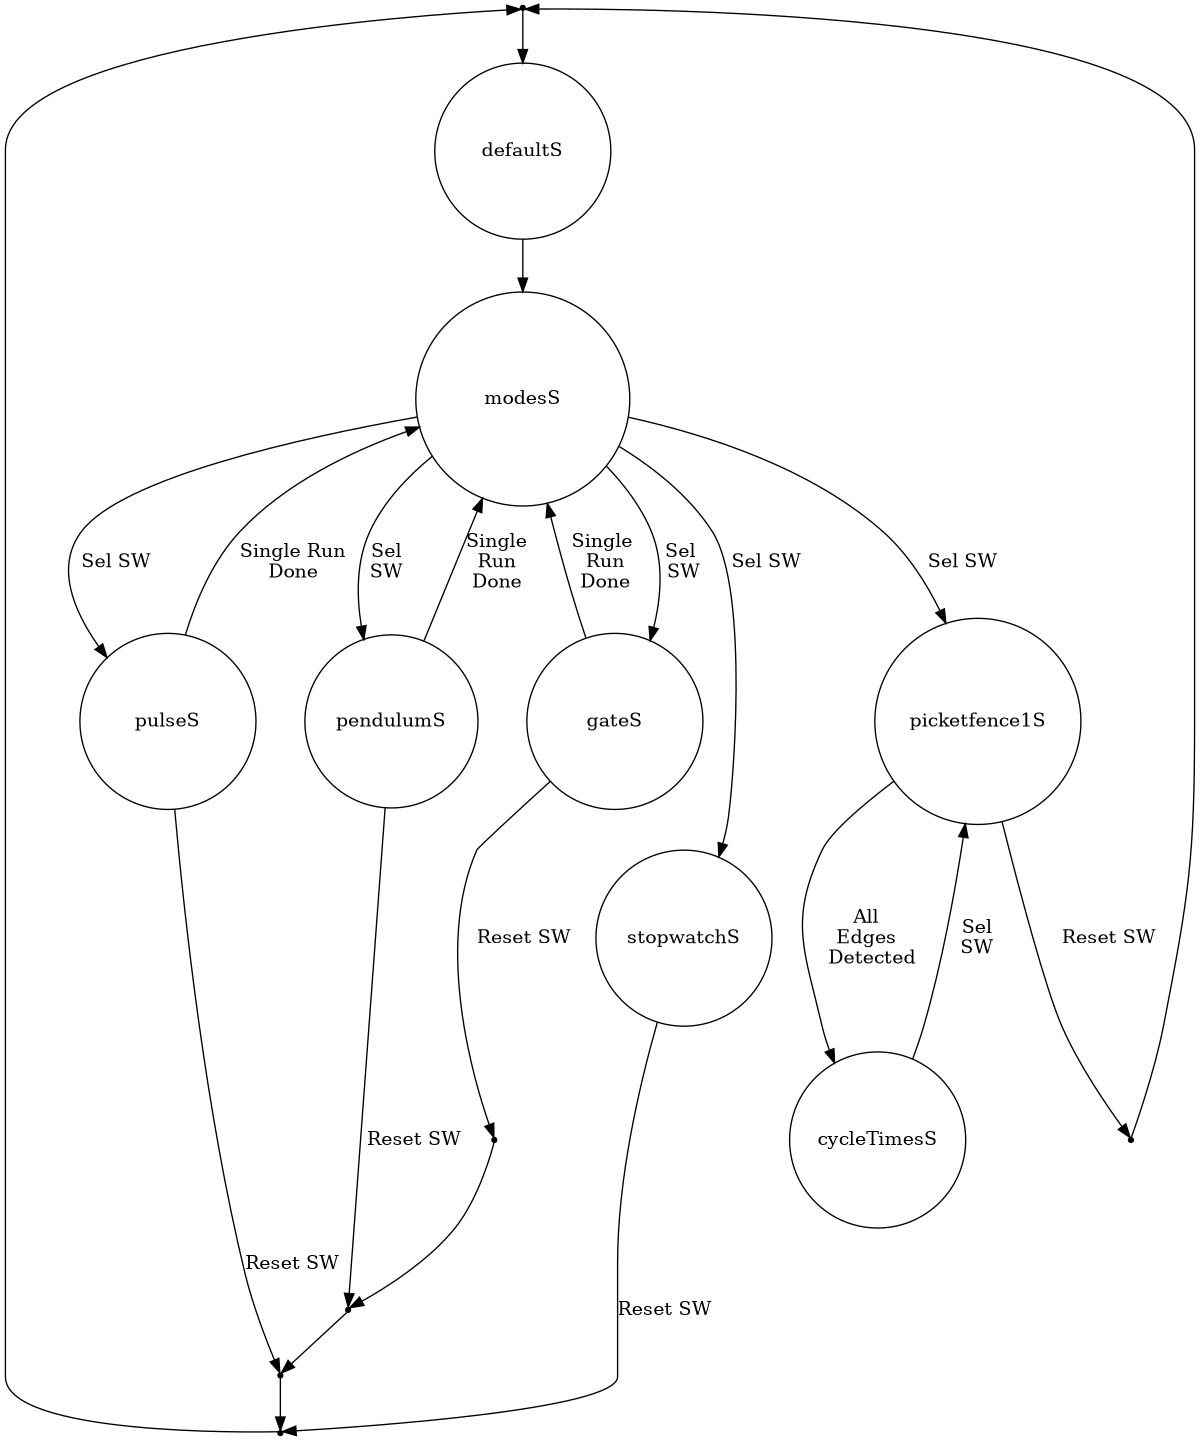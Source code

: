 digraph finite_state_machine {
        //rankdir=LR;
        overlap=false;
        splines="true";
        size="8,10"
        graph [ranksep="0.525", nodesep="0.5"];
        //start [shape=point, xlabel=<Take points at top and<br /> bottom as same point.>];
	    end1 [shape=point, pos = "0, 3.8!"];
	    end2 [shape=point, pos = "3.46, 2!"];
	    end3 [shape=point, pos = "3.46, -2!"];
	    end4 [shape=point, pos = "0, -3.8!"];
	    end5 [shape=point, pos = "-3.46, -2!"];
	    end6 [shape=point, pos = "-3.0, 2.6!"];
         
        //node [shape = circle];
        defaultS [ pos = "0,2.5!", shape = circle, height = "1.8"];
        modesS [ pos = "0,0!" , shape = circle, height = "2.2"];
        stopwatchS [ pos = "2.6, 1.5!" , shape = circle ];
        pulseS [ pos = "2.6, -1.5!", shape = circle, height = "1.8"];
        pendulumS [ pos = "0, -3!", shape = circle];
        gateS [ pos = "-2.6, -1.5!" , shape = circle, height = "1.8"];
        picketfence1S [ pos = "-2.6, 1.5!", shape = circle];
        cycleTimesS [ shape = circle, height = "1.8"]
        
        defaultS -> modesS;
        modesS -> stopwatchS [ label = "Sel SW"];
        
        //[ xlabel = <modeS cycle options in display<br />using cycle SW<br />Select option with Mode Select Switch> ]
        
        
        stopwatchS -> end2 [ label = <Reset SW> ]
        end1 -> defaultS;
        modesS -> pulseS [ label = <Sel SW> ]
        pulseS -> modesS [ label = <Single Run<br />Done> ]
        pulseS -> end3 [ label = <Reset SW> ]
        modesS -> pendulumS [ label = <Sel<br />SW> ]
        pendulumS -> modesS [ label = <Single<br />Run<br />Done>  ]
        pendulumS -> end4 [ label = "Reset SW" ]
        modesS -> gateS [ label = <Sel<br /> SW> ]
        gateS -> modesS [ label = <Single <br />Run<br />Done> ]
        gateS -> end5 [ label = "Reset SW" ]
        modesS -> picketfence1S [ label = "Sel SW" ]
        picketfence1S -> end6 [ label = "Reset SW" ]
        picketfence1S -> cycleTimesS [ label = <All <br />Edges <br /> Detected> ]
        cycleTimesS -> picketfence1S [ label = <Sel<br />SW> ]
        end5 -> end4;
        end2 -> end1;
        end4 -> end3;
        end3 -> end2;
        end6 -> end1
}

/*
neato -Tpng mancyclemode-s.gv -o image/mancyclemode-s.png
*/
